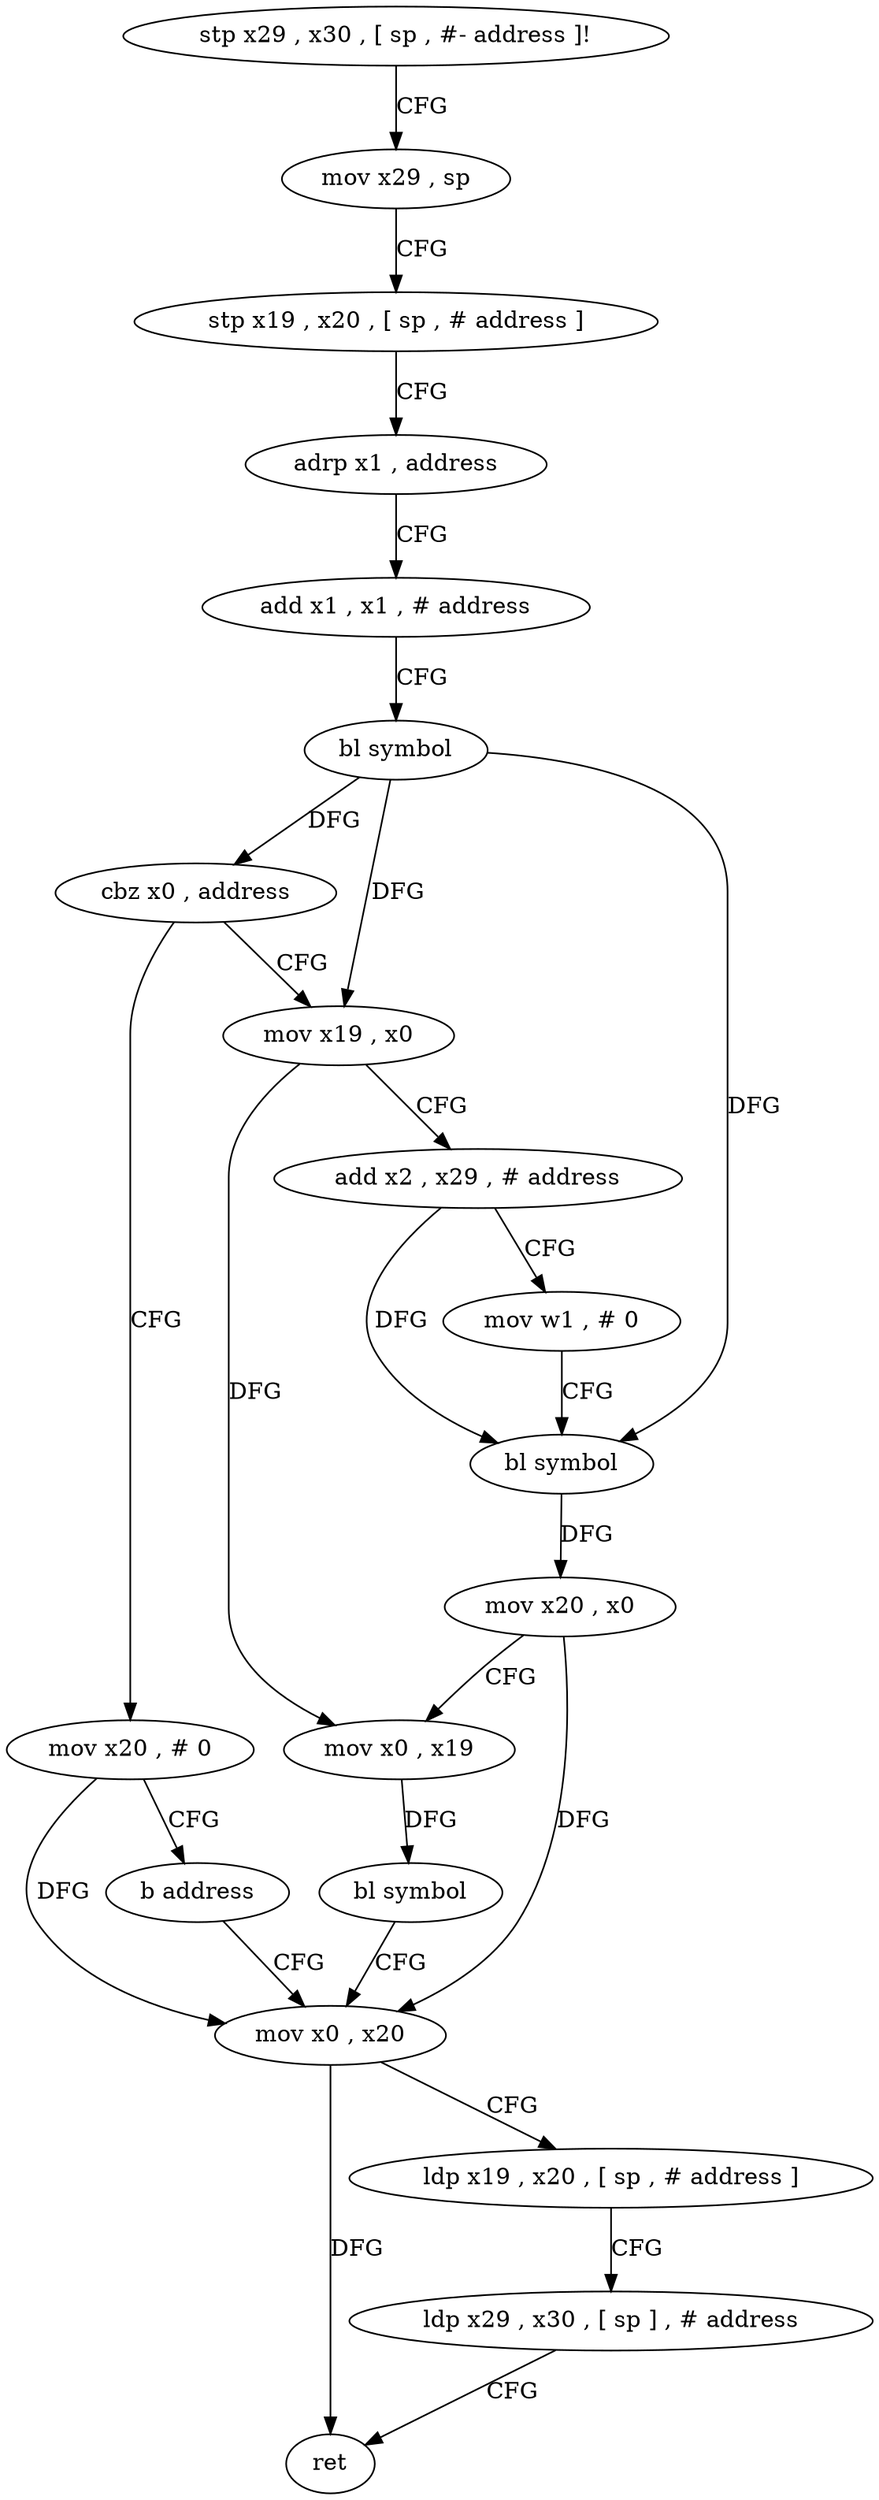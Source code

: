 digraph "func" {
"4215292" [label = "stp x29 , x30 , [ sp , #- address ]!" ]
"4215296" [label = "mov x29 , sp" ]
"4215300" [label = "stp x19 , x20 , [ sp , # address ]" ]
"4215304" [label = "adrp x1 , address" ]
"4215308" [label = "add x1 , x1 , # address" ]
"4215312" [label = "bl symbol" ]
"4215316" [label = "cbz x0 , address" ]
"4215364" [label = "mov x20 , # 0" ]
"4215320" [label = "mov x19 , x0" ]
"4215368" [label = "b address" ]
"4215348" [label = "mov x0 , x20" ]
"4215324" [label = "add x2 , x29 , # address" ]
"4215328" [label = "mov w1 , # 0" ]
"4215332" [label = "bl symbol" ]
"4215336" [label = "mov x20 , x0" ]
"4215340" [label = "mov x0 , x19" ]
"4215344" [label = "bl symbol" ]
"4215352" [label = "ldp x19 , x20 , [ sp , # address ]" ]
"4215356" [label = "ldp x29 , x30 , [ sp ] , # address" ]
"4215360" [label = "ret" ]
"4215292" -> "4215296" [ label = "CFG" ]
"4215296" -> "4215300" [ label = "CFG" ]
"4215300" -> "4215304" [ label = "CFG" ]
"4215304" -> "4215308" [ label = "CFG" ]
"4215308" -> "4215312" [ label = "CFG" ]
"4215312" -> "4215316" [ label = "DFG" ]
"4215312" -> "4215320" [ label = "DFG" ]
"4215312" -> "4215332" [ label = "DFG" ]
"4215316" -> "4215364" [ label = "CFG" ]
"4215316" -> "4215320" [ label = "CFG" ]
"4215364" -> "4215368" [ label = "CFG" ]
"4215364" -> "4215348" [ label = "DFG" ]
"4215320" -> "4215324" [ label = "CFG" ]
"4215320" -> "4215340" [ label = "DFG" ]
"4215368" -> "4215348" [ label = "CFG" ]
"4215348" -> "4215352" [ label = "CFG" ]
"4215348" -> "4215360" [ label = "DFG" ]
"4215324" -> "4215328" [ label = "CFG" ]
"4215324" -> "4215332" [ label = "DFG" ]
"4215328" -> "4215332" [ label = "CFG" ]
"4215332" -> "4215336" [ label = "DFG" ]
"4215336" -> "4215340" [ label = "CFG" ]
"4215336" -> "4215348" [ label = "DFG" ]
"4215340" -> "4215344" [ label = "DFG" ]
"4215344" -> "4215348" [ label = "CFG" ]
"4215352" -> "4215356" [ label = "CFG" ]
"4215356" -> "4215360" [ label = "CFG" ]
}
